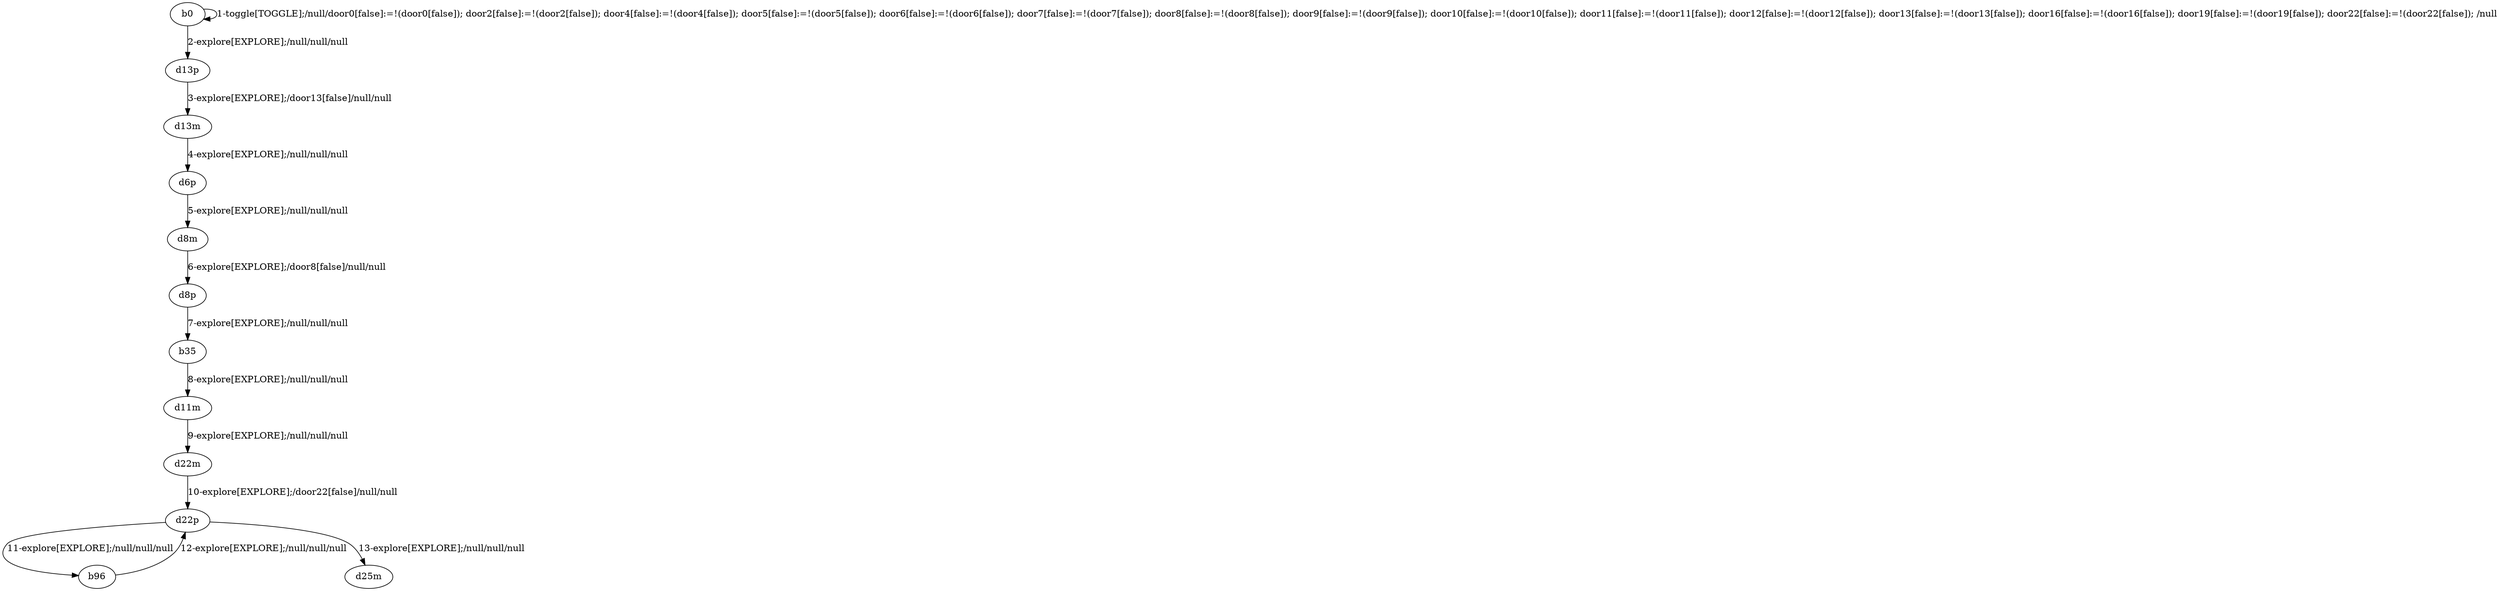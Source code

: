 # Total number of goals covered by this test: 1
# b35 --> d11m

digraph g {
"b0" -> "b0" [label = "1-toggle[TOGGLE];/null/door0[false]:=!(door0[false]); door2[false]:=!(door2[false]); door4[false]:=!(door4[false]); door5[false]:=!(door5[false]); door6[false]:=!(door6[false]); door7[false]:=!(door7[false]); door8[false]:=!(door8[false]); door9[false]:=!(door9[false]); door10[false]:=!(door10[false]); door11[false]:=!(door11[false]); door12[false]:=!(door12[false]); door13[false]:=!(door13[false]); door16[false]:=!(door16[false]); door19[false]:=!(door19[false]); door22[false]:=!(door22[false]); /null"];
"b0" -> "d13p" [label = "2-explore[EXPLORE];/null/null/null"];
"d13p" -> "d13m" [label = "3-explore[EXPLORE];/door13[false]/null/null"];
"d13m" -> "d6p" [label = "4-explore[EXPLORE];/null/null/null"];
"d6p" -> "d8m" [label = "5-explore[EXPLORE];/null/null/null"];
"d8m" -> "d8p" [label = "6-explore[EXPLORE];/door8[false]/null/null"];
"d8p" -> "b35" [label = "7-explore[EXPLORE];/null/null/null"];
"b35" -> "d11m" [label = "8-explore[EXPLORE];/null/null/null"];
"d11m" -> "d22m" [label = "9-explore[EXPLORE];/null/null/null"];
"d22m" -> "d22p" [label = "10-explore[EXPLORE];/door22[false]/null/null"];
"d22p" -> "b96" [label = "11-explore[EXPLORE];/null/null/null"];
"b96" -> "d22p" [label = "12-explore[EXPLORE];/null/null/null"];
"d22p" -> "d25m" [label = "13-explore[EXPLORE];/null/null/null"];
}
